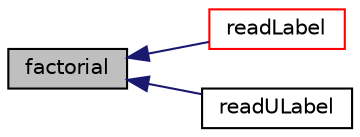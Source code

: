 digraph "factorial"
{
  bgcolor="transparent";
  edge [fontname="Helvetica",fontsize="10",labelfontname="Helvetica",labelfontsize="10"];
  node [fontname="Helvetica",fontsize="10",shape=record];
  rankdir="LR";
  Node132493 [label="factorial",height=0.2,width=0.4,color="black", fillcolor="grey75", style="filled", fontcolor="black"];
  Node132493 -> Node132494 [dir="back",color="midnightblue",fontsize="10",style="solid",fontname="Helvetica"];
  Node132494 [label="readLabel",height=0.2,width=0.4,color="red",URL="$a21851.html#abb09fbcf651d29208982dd7a601b606f"];
  Node132493 -> Node132554 [dir="back",color="midnightblue",fontsize="10",style="solid",fontname="Helvetica"];
  Node132554 [label="readULabel",height=0.2,width=0.4,color="black",URL="$a21851.html#a4b6eed935c6f3d64b18e2e4dda4a9f53"];
}
